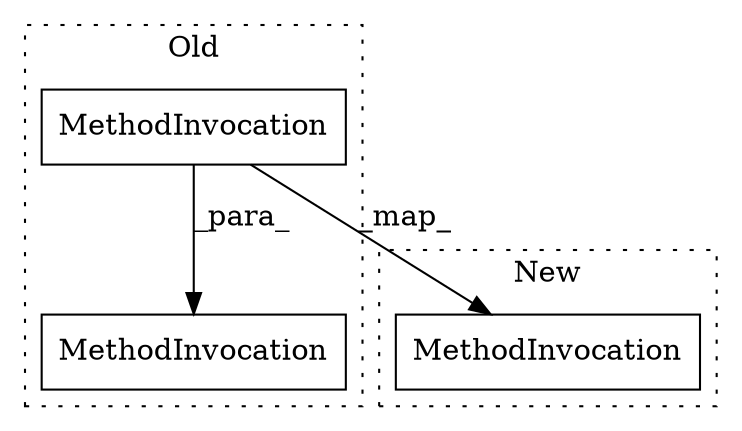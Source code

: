 digraph G {
subgraph cluster0 {
1 [label="MethodInvocation" a="32" s="3823,3836" l="9,1" shape="box"];
2 [label="MethodInvocation" a="32" s="3782,3837" l="9,1" shape="box"];
label = "Old";
style="dotted";
}
subgraph cluster1 {
3 [label="MethodInvocation" a="32" s="3871,3884" l="9,1" shape="box"];
label = "New";
style="dotted";
}
1 -> 2 [label="_para_"];
1 -> 3 [label="_map_"];
}